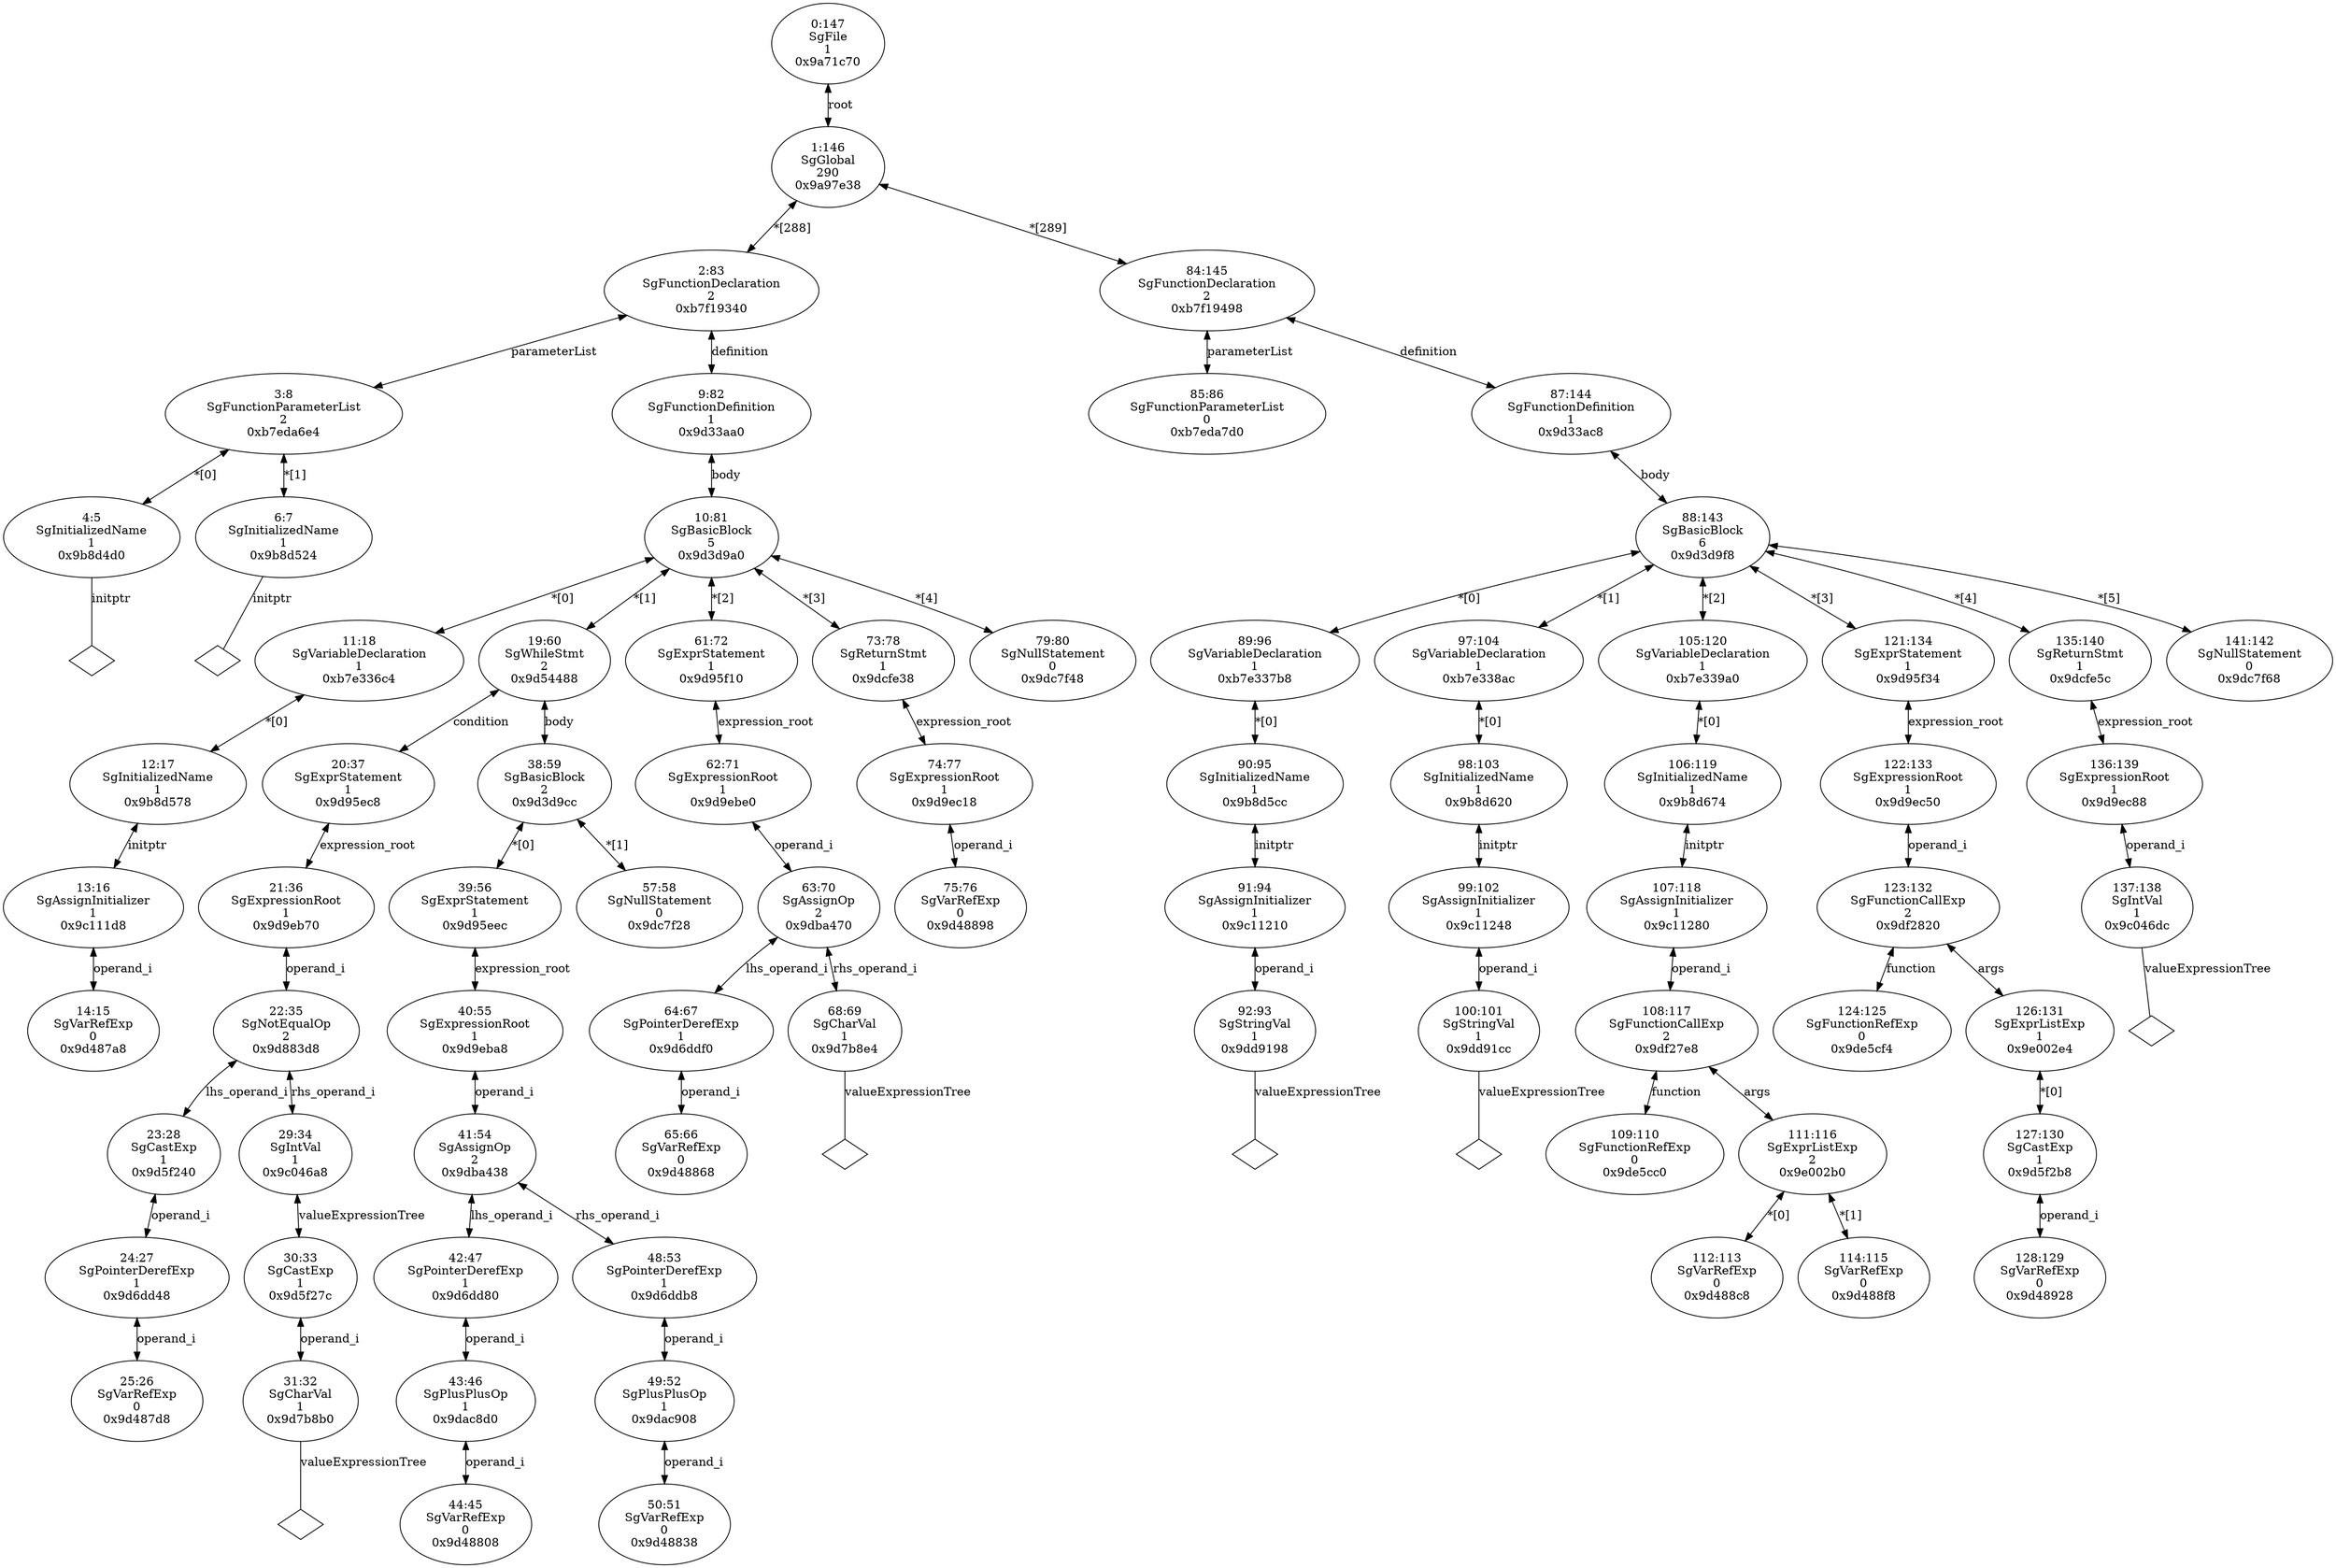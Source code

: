 digraph "G./retPtr1.c.dot" {
"0x9b8d4d0"[label="4:5\nSgInitializedName\n1\n0x9b8d4d0\n" ];
"0x9b8d4d0" -> "0x9b8d4d0__initptr__null"[label="initptr" dir=none ];
"0x9b8d4d0__initptr__null"[label="" shape=diamond ];
"0x9b8d524"[label="6:7\nSgInitializedName\n1\n0x9b8d524\n" ];
"0x9b8d524" -> "0x9b8d524__initptr__null"[label="initptr" dir=none ];
"0x9b8d524__initptr__null"[label="" shape=diamond ];
"0xb7eda6e4"[label="3:8\nSgFunctionParameterList\n2\n0xb7eda6e4\n" ];
"0xb7eda6e4" -> "0x9b8d4d0"[label="*[0]" dir=both ];
"0xb7eda6e4" -> "0x9b8d524"[label="*[1]" dir=both ];
"0x9d487a8"[label="14:15\nSgVarRefExp\n0\n0x9d487a8\n" ];
"0x9c111d8"[label="13:16\nSgAssignInitializer\n1\n0x9c111d8\n" ];
"0x9c111d8" -> "0x9d487a8"[label="operand_i" dir=both ];
"0x9b8d578"[label="12:17\nSgInitializedName\n1\n0x9b8d578\n" ];
"0x9b8d578" -> "0x9c111d8"[label="initptr" dir=both ];
"0xb7e336c4"[label="11:18\nSgVariableDeclaration\n1\n0xb7e336c4\n" ];
"0xb7e336c4" -> "0x9b8d578"[label="*[0]" dir=both ];
"0x9d487d8"[label="25:26\nSgVarRefExp\n0\n0x9d487d8\n" ];
"0x9d6dd48"[label="24:27\nSgPointerDerefExp\n1\n0x9d6dd48\n" ];
"0x9d6dd48" -> "0x9d487d8"[label="operand_i" dir=both ];
"0x9d5f240"[label="23:28\nSgCastExp\n1\n0x9d5f240\n" ];
"0x9d5f240" -> "0x9d6dd48"[label="operand_i" dir=both ];
"0x9d7b8b0"[label="31:32\nSgCharVal\n1\n0x9d7b8b0\n" ];
"0x9d7b8b0" -> "0x9d7b8b0__valueExpressionTree__null"[label="valueExpressionTree" dir=none ];
"0x9d7b8b0__valueExpressionTree__null"[label="" shape=diamond ];
"0x9d5f27c"[label="30:33\nSgCastExp\n1\n0x9d5f27c\n" ];
"0x9d5f27c" -> "0x9d7b8b0"[label="operand_i" dir=both ];
"0x9c046a8"[label="29:34\nSgIntVal\n1\n0x9c046a8\n" ];
"0x9c046a8" -> "0x9d5f27c"[label="valueExpressionTree" dir=both ];
"0x9d883d8"[label="22:35\nSgNotEqualOp\n2\n0x9d883d8\n" ];
"0x9d883d8" -> "0x9d5f240"[label="lhs_operand_i" dir=both ];
"0x9d883d8" -> "0x9c046a8"[label="rhs_operand_i" dir=both ];
"0x9d9eb70"[label="21:36\nSgExpressionRoot\n1\n0x9d9eb70\n" ];
"0x9d9eb70" -> "0x9d883d8"[label="operand_i" dir=both ];
"0x9d95ec8"[label="20:37\nSgExprStatement\n1\n0x9d95ec8\n" ];
"0x9d95ec8" -> "0x9d9eb70"[label="expression_root" dir=both ];
"0x9d48808"[label="44:45\nSgVarRefExp\n0\n0x9d48808\n" ];
"0x9dac8d0"[label="43:46\nSgPlusPlusOp\n1\n0x9dac8d0\n" ];
"0x9dac8d0" -> "0x9d48808"[label="operand_i" dir=both ];
"0x9d6dd80"[label="42:47\nSgPointerDerefExp\n1\n0x9d6dd80\n" ];
"0x9d6dd80" -> "0x9dac8d0"[label="operand_i" dir=both ];
"0x9d48838"[label="50:51\nSgVarRefExp\n0\n0x9d48838\n" ];
"0x9dac908"[label="49:52\nSgPlusPlusOp\n1\n0x9dac908\n" ];
"0x9dac908" -> "0x9d48838"[label="operand_i" dir=both ];
"0x9d6ddb8"[label="48:53\nSgPointerDerefExp\n1\n0x9d6ddb8\n" ];
"0x9d6ddb8" -> "0x9dac908"[label="operand_i" dir=both ];
"0x9dba438"[label="41:54\nSgAssignOp\n2\n0x9dba438\n" ];
"0x9dba438" -> "0x9d6dd80"[label="lhs_operand_i" dir=both ];
"0x9dba438" -> "0x9d6ddb8"[label="rhs_operand_i" dir=both ];
"0x9d9eba8"[label="40:55\nSgExpressionRoot\n1\n0x9d9eba8\n" ];
"0x9d9eba8" -> "0x9dba438"[label="operand_i" dir=both ];
"0x9d95eec"[label="39:56\nSgExprStatement\n1\n0x9d95eec\n" ];
"0x9d95eec" -> "0x9d9eba8"[label="expression_root" dir=both ];
"0x9dc7f28"[label="57:58\nSgNullStatement\n0\n0x9dc7f28\n" ];
"0x9d3d9cc"[label="38:59\nSgBasicBlock\n2\n0x9d3d9cc\n" ];
"0x9d3d9cc" -> "0x9d95eec"[label="*[0]" dir=both ];
"0x9d3d9cc" -> "0x9dc7f28"[label="*[1]" dir=both ];
"0x9d54488"[label="19:60\nSgWhileStmt\n2\n0x9d54488\n" ];
"0x9d54488" -> "0x9d95ec8"[label="condition" dir=both ];
"0x9d54488" -> "0x9d3d9cc"[label="body" dir=both ];
"0x9d48868"[label="65:66\nSgVarRefExp\n0\n0x9d48868\n" ];
"0x9d6ddf0"[label="64:67\nSgPointerDerefExp\n1\n0x9d6ddf0\n" ];
"0x9d6ddf0" -> "0x9d48868"[label="operand_i" dir=both ];
"0x9d7b8e4"[label="68:69\nSgCharVal\n1\n0x9d7b8e4\n" ];
"0x9d7b8e4" -> "0x9d7b8e4__valueExpressionTree__null"[label="valueExpressionTree" dir=none ];
"0x9d7b8e4__valueExpressionTree__null"[label="" shape=diamond ];
"0x9dba470"[label="63:70\nSgAssignOp\n2\n0x9dba470\n" ];
"0x9dba470" -> "0x9d6ddf0"[label="lhs_operand_i" dir=both ];
"0x9dba470" -> "0x9d7b8e4"[label="rhs_operand_i" dir=both ];
"0x9d9ebe0"[label="62:71\nSgExpressionRoot\n1\n0x9d9ebe0\n" ];
"0x9d9ebe0" -> "0x9dba470"[label="operand_i" dir=both ];
"0x9d95f10"[label="61:72\nSgExprStatement\n1\n0x9d95f10\n" ];
"0x9d95f10" -> "0x9d9ebe0"[label="expression_root" dir=both ];
"0x9d48898"[label="75:76\nSgVarRefExp\n0\n0x9d48898\n" ];
"0x9d9ec18"[label="74:77\nSgExpressionRoot\n1\n0x9d9ec18\n" ];
"0x9d9ec18" -> "0x9d48898"[label="operand_i" dir=both ];
"0x9dcfe38"[label="73:78\nSgReturnStmt\n1\n0x9dcfe38\n" ];
"0x9dcfe38" -> "0x9d9ec18"[label="expression_root" dir=both ];
"0x9dc7f48"[label="79:80\nSgNullStatement\n0\n0x9dc7f48\n" ];
"0x9d3d9a0"[label="10:81\nSgBasicBlock\n5\n0x9d3d9a0\n" ];
"0x9d3d9a0" -> "0xb7e336c4"[label="*[0]" dir=both ];
"0x9d3d9a0" -> "0x9d54488"[label="*[1]" dir=both ];
"0x9d3d9a0" -> "0x9d95f10"[label="*[2]" dir=both ];
"0x9d3d9a0" -> "0x9dcfe38"[label="*[3]" dir=both ];
"0x9d3d9a0" -> "0x9dc7f48"[label="*[4]" dir=both ];
"0x9d33aa0"[label="9:82\nSgFunctionDefinition\n1\n0x9d33aa0\n" ];
"0x9d33aa0" -> "0x9d3d9a0"[label="body" dir=both ];
"0xb7f19340"[label="2:83\nSgFunctionDeclaration\n2\n0xb7f19340\n" ];
"0xb7f19340" -> "0xb7eda6e4"[label="parameterList" dir=both ];
"0xb7f19340" -> "0x9d33aa0"[label="definition" dir=both ];
"0xb7eda7d0"[label="85:86\nSgFunctionParameterList\n0\n0xb7eda7d0\n" ];
"0x9dd9198"[label="92:93\nSgStringVal\n1\n0x9dd9198\n" ];
"0x9dd9198" -> "0x9dd9198__valueExpressionTree__null"[label="valueExpressionTree" dir=none ];
"0x9dd9198__valueExpressionTree__null"[label="" shape=diamond ];
"0x9c11210"[label="91:94\nSgAssignInitializer\n1\n0x9c11210\n" ];
"0x9c11210" -> "0x9dd9198"[label="operand_i" dir=both ];
"0x9b8d5cc"[label="90:95\nSgInitializedName\n1\n0x9b8d5cc\n" ];
"0x9b8d5cc" -> "0x9c11210"[label="initptr" dir=both ];
"0xb7e337b8"[label="89:96\nSgVariableDeclaration\n1\n0xb7e337b8\n" ];
"0xb7e337b8" -> "0x9b8d5cc"[label="*[0]" dir=both ];
"0x9dd91cc"[label="100:101\nSgStringVal\n1\n0x9dd91cc\n" ];
"0x9dd91cc" -> "0x9dd91cc__valueExpressionTree__null"[label="valueExpressionTree" dir=none ];
"0x9dd91cc__valueExpressionTree__null"[label="" shape=diamond ];
"0x9c11248"[label="99:102\nSgAssignInitializer\n1\n0x9c11248\n" ];
"0x9c11248" -> "0x9dd91cc"[label="operand_i" dir=both ];
"0x9b8d620"[label="98:103\nSgInitializedName\n1\n0x9b8d620\n" ];
"0x9b8d620" -> "0x9c11248"[label="initptr" dir=both ];
"0xb7e338ac"[label="97:104\nSgVariableDeclaration\n1\n0xb7e338ac\n" ];
"0xb7e338ac" -> "0x9b8d620"[label="*[0]" dir=both ];
"0x9de5cc0"[label="109:110\nSgFunctionRefExp\n0\n0x9de5cc0\n" ];
"0x9d488c8"[label="112:113\nSgVarRefExp\n0\n0x9d488c8\n" ];
"0x9d488f8"[label="114:115\nSgVarRefExp\n0\n0x9d488f8\n" ];
"0x9e002b0"[label="111:116\nSgExprListExp\n2\n0x9e002b0\n" ];
"0x9e002b0" -> "0x9d488c8"[label="*[0]" dir=both ];
"0x9e002b0" -> "0x9d488f8"[label="*[1]" dir=both ];
"0x9df27e8"[label="108:117\nSgFunctionCallExp\n2\n0x9df27e8\n" ];
"0x9df27e8" -> "0x9de5cc0"[label="function" dir=both ];
"0x9df27e8" -> "0x9e002b0"[label="args" dir=both ];
"0x9c11280"[label="107:118\nSgAssignInitializer\n1\n0x9c11280\n" ];
"0x9c11280" -> "0x9df27e8"[label="operand_i" dir=both ];
"0x9b8d674"[label="106:119\nSgInitializedName\n1\n0x9b8d674\n" ];
"0x9b8d674" -> "0x9c11280"[label="initptr" dir=both ];
"0xb7e339a0"[label="105:120\nSgVariableDeclaration\n1\n0xb7e339a0\n" ];
"0xb7e339a0" -> "0x9b8d674"[label="*[0]" dir=both ];
"0x9de5cf4"[label="124:125\nSgFunctionRefExp\n0\n0x9de5cf4\n" ];
"0x9d48928"[label="128:129\nSgVarRefExp\n0\n0x9d48928\n" ];
"0x9d5f2b8"[label="127:130\nSgCastExp\n1\n0x9d5f2b8\n" ];
"0x9d5f2b8" -> "0x9d48928"[label="operand_i" dir=both ];
"0x9e002e4"[label="126:131\nSgExprListExp\n1\n0x9e002e4\n" ];
"0x9e002e4" -> "0x9d5f2b8"[label="*[0]" dir=both ];
"0x9df2820"[label="123:132\nSgFunctionCallExp\n2\n0x9df2820\n" ];
"0x9df2820" -> "0x9de5cf4"[label="function" dir=both ];
"0x9df2820" -> "0x9e002e4"[label="args" dir=both ];
"0x9d9ec50"[label="122:133\nSgExpressionRoot\n1\n0x9d9ec50\n" ];
"0x9d9ec50" -> "0x9df2820"[label="operand_i" dir=both ];
"0x9d95f34"[label="121:134\nSgExprStatement\n1\n0x9d95f34\n" ];
"0x9d95f34" -> "0x9d9ec50"[label="expression_root" dir=both ];
"0x9c046dc"[label="137:138\nSgIntVal\n1\n0x9c046dc\n" ];
"0x9c046dc" -> "0x9c046dc__valueExpressionTree__null"[label="valueExpressionTree" dir=none ];
"0x9c046dc__valueExpressionTree__null"[label="" shape=diamond ];
"0x9d9ec88"[label="136:139\nSgExpressionRoot\n1\n0x9d9ec88\n" ];
"0x9d9ec88" -> "0x9c046dc"[label="operand_i" dir=both ];
"0x9dcfe5c"[label="135:140\nSgReturnStmt\n1\n0x9dcfe5c\n" ];
"0x9dcfe5c" -> "0x9d9ec88"[label="expression_root" dir=both ];
"0x9dc7f68"[label="141:142\nSgNullStatement\n0\n0x9dc7f68\n" ];
"0x9d3d9f8"[label="88:143\nSgBasicBlock\n6\n0x9d3d9f8\n" ];
"0x9d3d9f8" -> "0xb7e337b8"[label="*[0]" dir=both ];
"0x9d3d9f8" -> "0xb7e338ac"[label="*[1]" dir=both ];
"0x9d3d9f8" -> "0xb7e339a0"[label="*[2]" dir=both ];
"0x9d3d9f8" -> "0x9d95f34"[label="*[3]" dir=both ];
"0x9d3d9f8" -> "0x9dcfe5c"[label="*[4]" dir=both ];
"0x9d3d9f8" -> "0x9dc7f68"[label="*[5]" dir=both ];
"0x9d33ac8"[label="87:144\nSgFunctionDefinition\n1\n0x9d33ac8\n" ];
"0x9d33ac8" -> "0x9d3d9f8"[label="body" dir=both ];
"0xb7f19498"[label="84:145\nSgFunctionDeclaration\n2\n0xb7f19498\n" ];
"0xb7f19498" -> "0xb7eda7d0"[label="parameterList" dir=both ];
"0xb7f19498" -> "0x9d33ac8"[label="definition" dir=both ];
"0x9a97e38"[label="1:146\nSgGlobal\n290\n0x9a97e38\n" ];
"0x9a97e38" -> "0xb7f19340"[label="*[288]" dir=both ];
"0x9a97e38" -> "0xb7f19498"[label="*[289]" dir=both ];
"0x9a71c70"[label="0:147\nSgFile\n1\n0x9a71c70\n" ];
"0x9a71c70" -> "0x9a97e38"[label="root" dir=both ];
}
